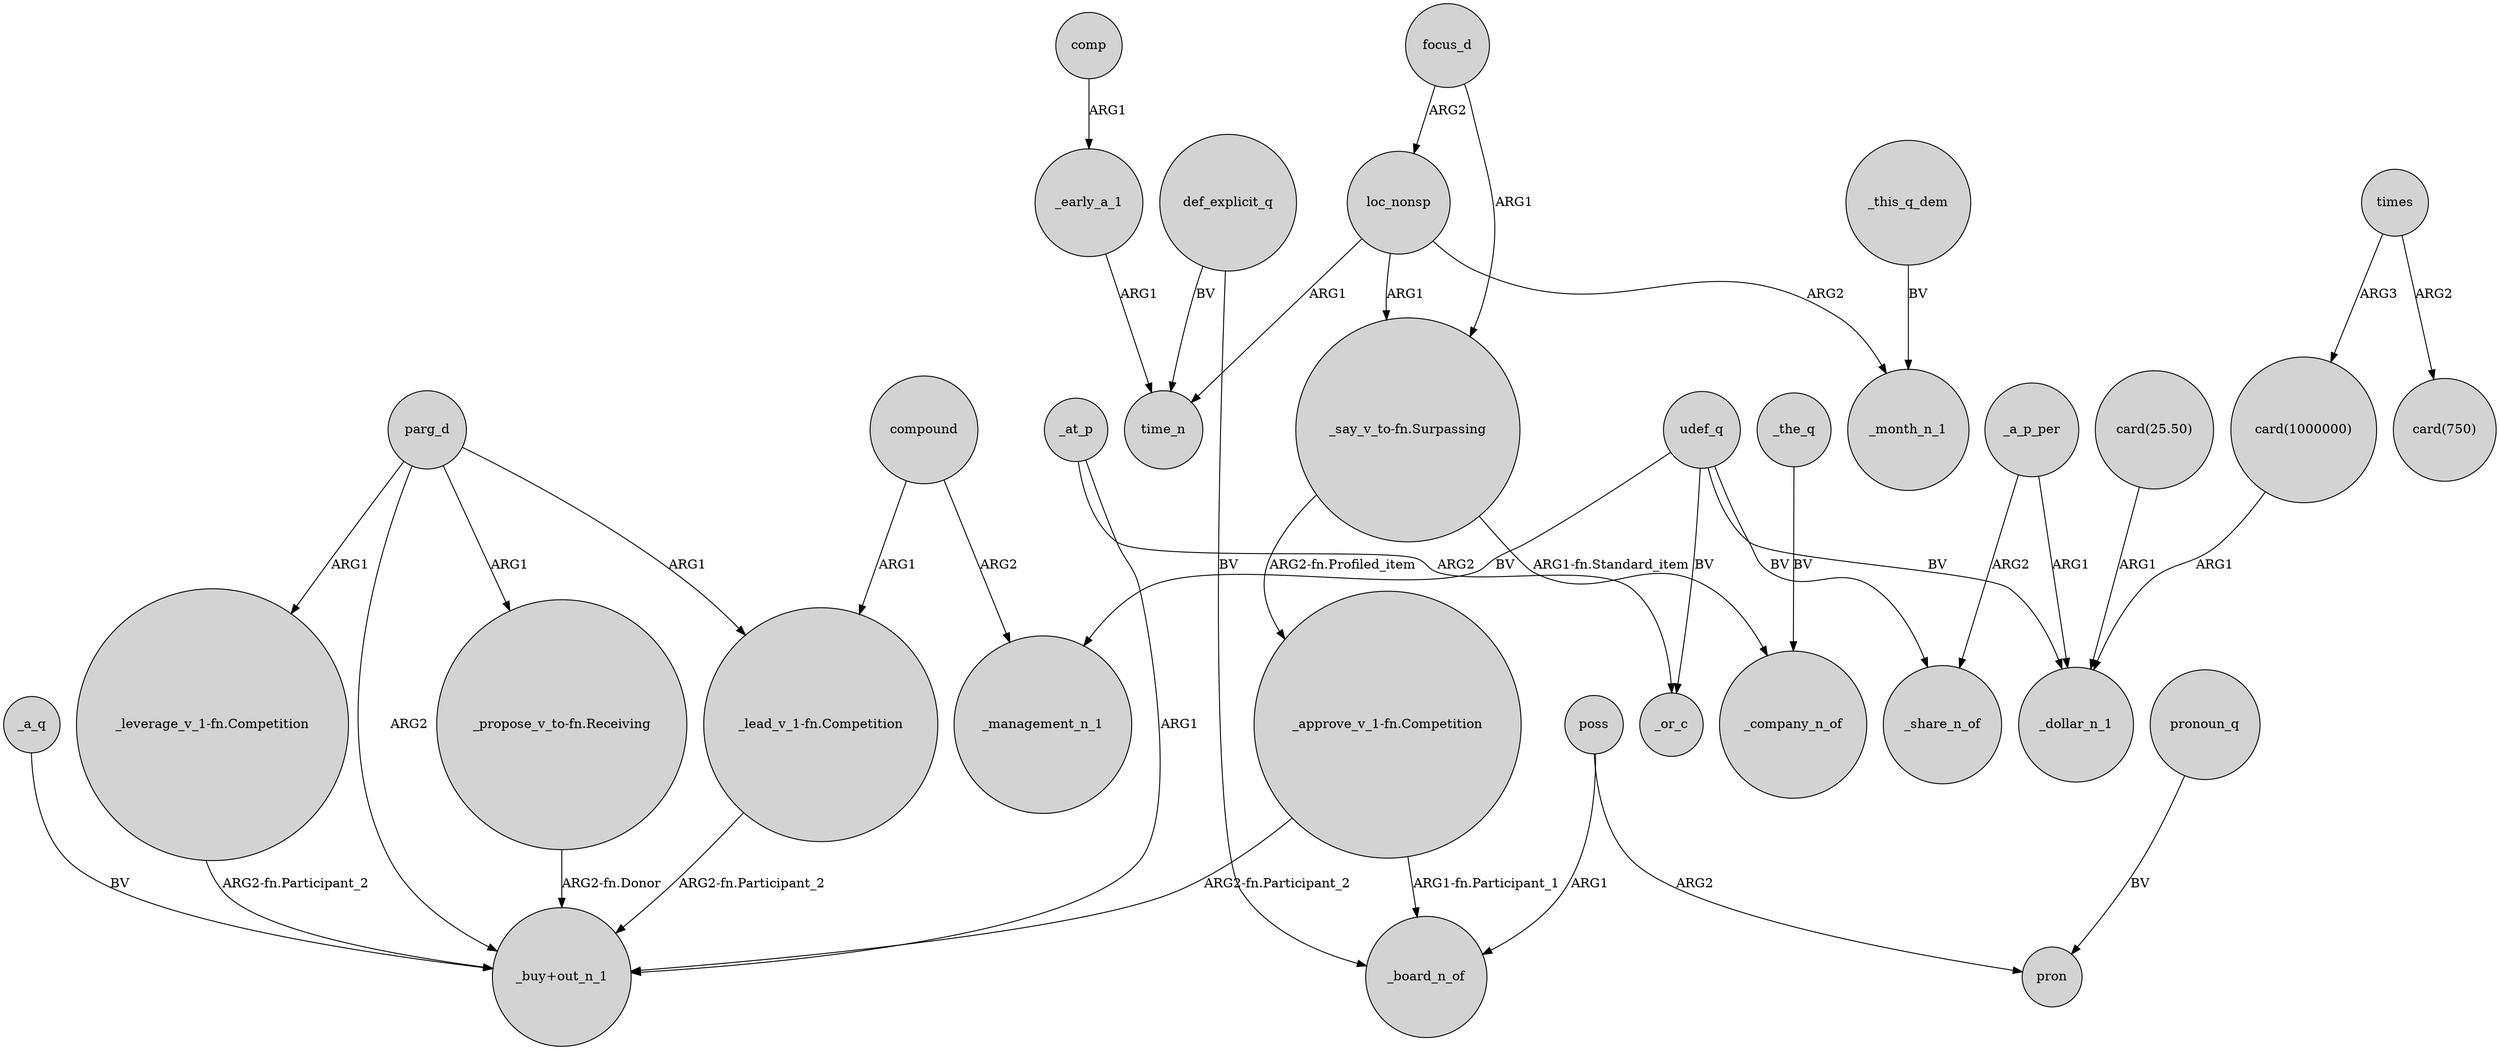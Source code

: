 digraph {
	node [shape=circle style=filled]
	_early_a_1 -> time_n [label=ARG1]
	"_propose_v_to-fn.Receiving" -> "_buy+out_n_1" [label="ARG2-fn.Donor"]
	"_approve_v_1-fn.Competition" -> "_buy+out_n_1" [label="ARG2-fn.Participant_2"]
	def_explicit_q -> _board_n_of [label=BV]
	_at_p -> "_buy+out_n_1" [label=ARG1]
	parg_d -> "_propose_v_to-fn.Receiving" [label=ARG1]
	parg_d -> "_lead_v_1-fn.Competition" [label=ARG1]
	"_say_v_to-fn.Surpassing" -> _company_n_of [label="ARG1-fn.Standard_item"]
	_at_p -> _or_c [label=ARG2]
	parg_d -> "_leverage_v_1-fn.Competition" [label=ARG1]
	compound -> "_lead_v_1-fn.Competition" [label=ARG1]
	times -> "card(1000000)" [label=ARG3]
	comp -> _early_a_1 [label=ARG1]
	focus_d -> loc_nonsp [label=ARG2]
	compound -> _management_n_1 [label=ARG2]
	parg_d -> "_buy+out_n_1" [label=ARG2]
	"_approve_v_1-fn.Competition" -> _board_n_of [label="ARG1-fn.Participant_1"]
	udef_q -> _or_c [label=BV]
	udef_q -> _management_n_1 [label=BV]
	loc_nonsp -> _month_n_1 [label=ARG2]
	_a_q -> "_buy+out_n_1" [label=BV]
	pronoun_q -> pron [label=BV]
	poss -> pron [label=ARG2]
	_a_p_per -> _share_n_of [label=ARG2]
	poss -> _board_n_of [label=ARG1]
	udef_q -> _share_n_of [label=BV]
	udef_q -> _dollar_n_1 [label=BV]
	"card(1000000)" -> _dollar_n_1 [label=ARG1]
	times -> "card(750)" [label=ARG2]
	loc_nonsp -> time_n [label=ARG1]
	_this_q_dem -> _month_n_1 [label=BV]
	_a_p_per -> _dollar_n_1 [label=ARG1]
	"_lead_v_1-fn.Competition" -> "_buy+out_n_1" [label="ARG2-fn.Participant_2"]
	"_leverage_v_1-fn.Competition" -> "_buy+out_n_1" [label="ARG2-fn.Participant_2"]
	"_say_v_to-fn.Surpassing" -> "_approve_v_1-fn.Competition" [label="ARG2-fn.Profiled_item"]
	def_explicit_q -> time_n [label=BV]
	focus_d -> "_say_v_to-fn.Surpassing" [label=ARG1]
	_the_q -> _company_n_of [label=BV]
	loc_nonsp -> "_say_v_to-fn.Surpassing" [label=ARG1]
	"card(25.50)" -> _dollar_n_1 [label=ARG1]
}
